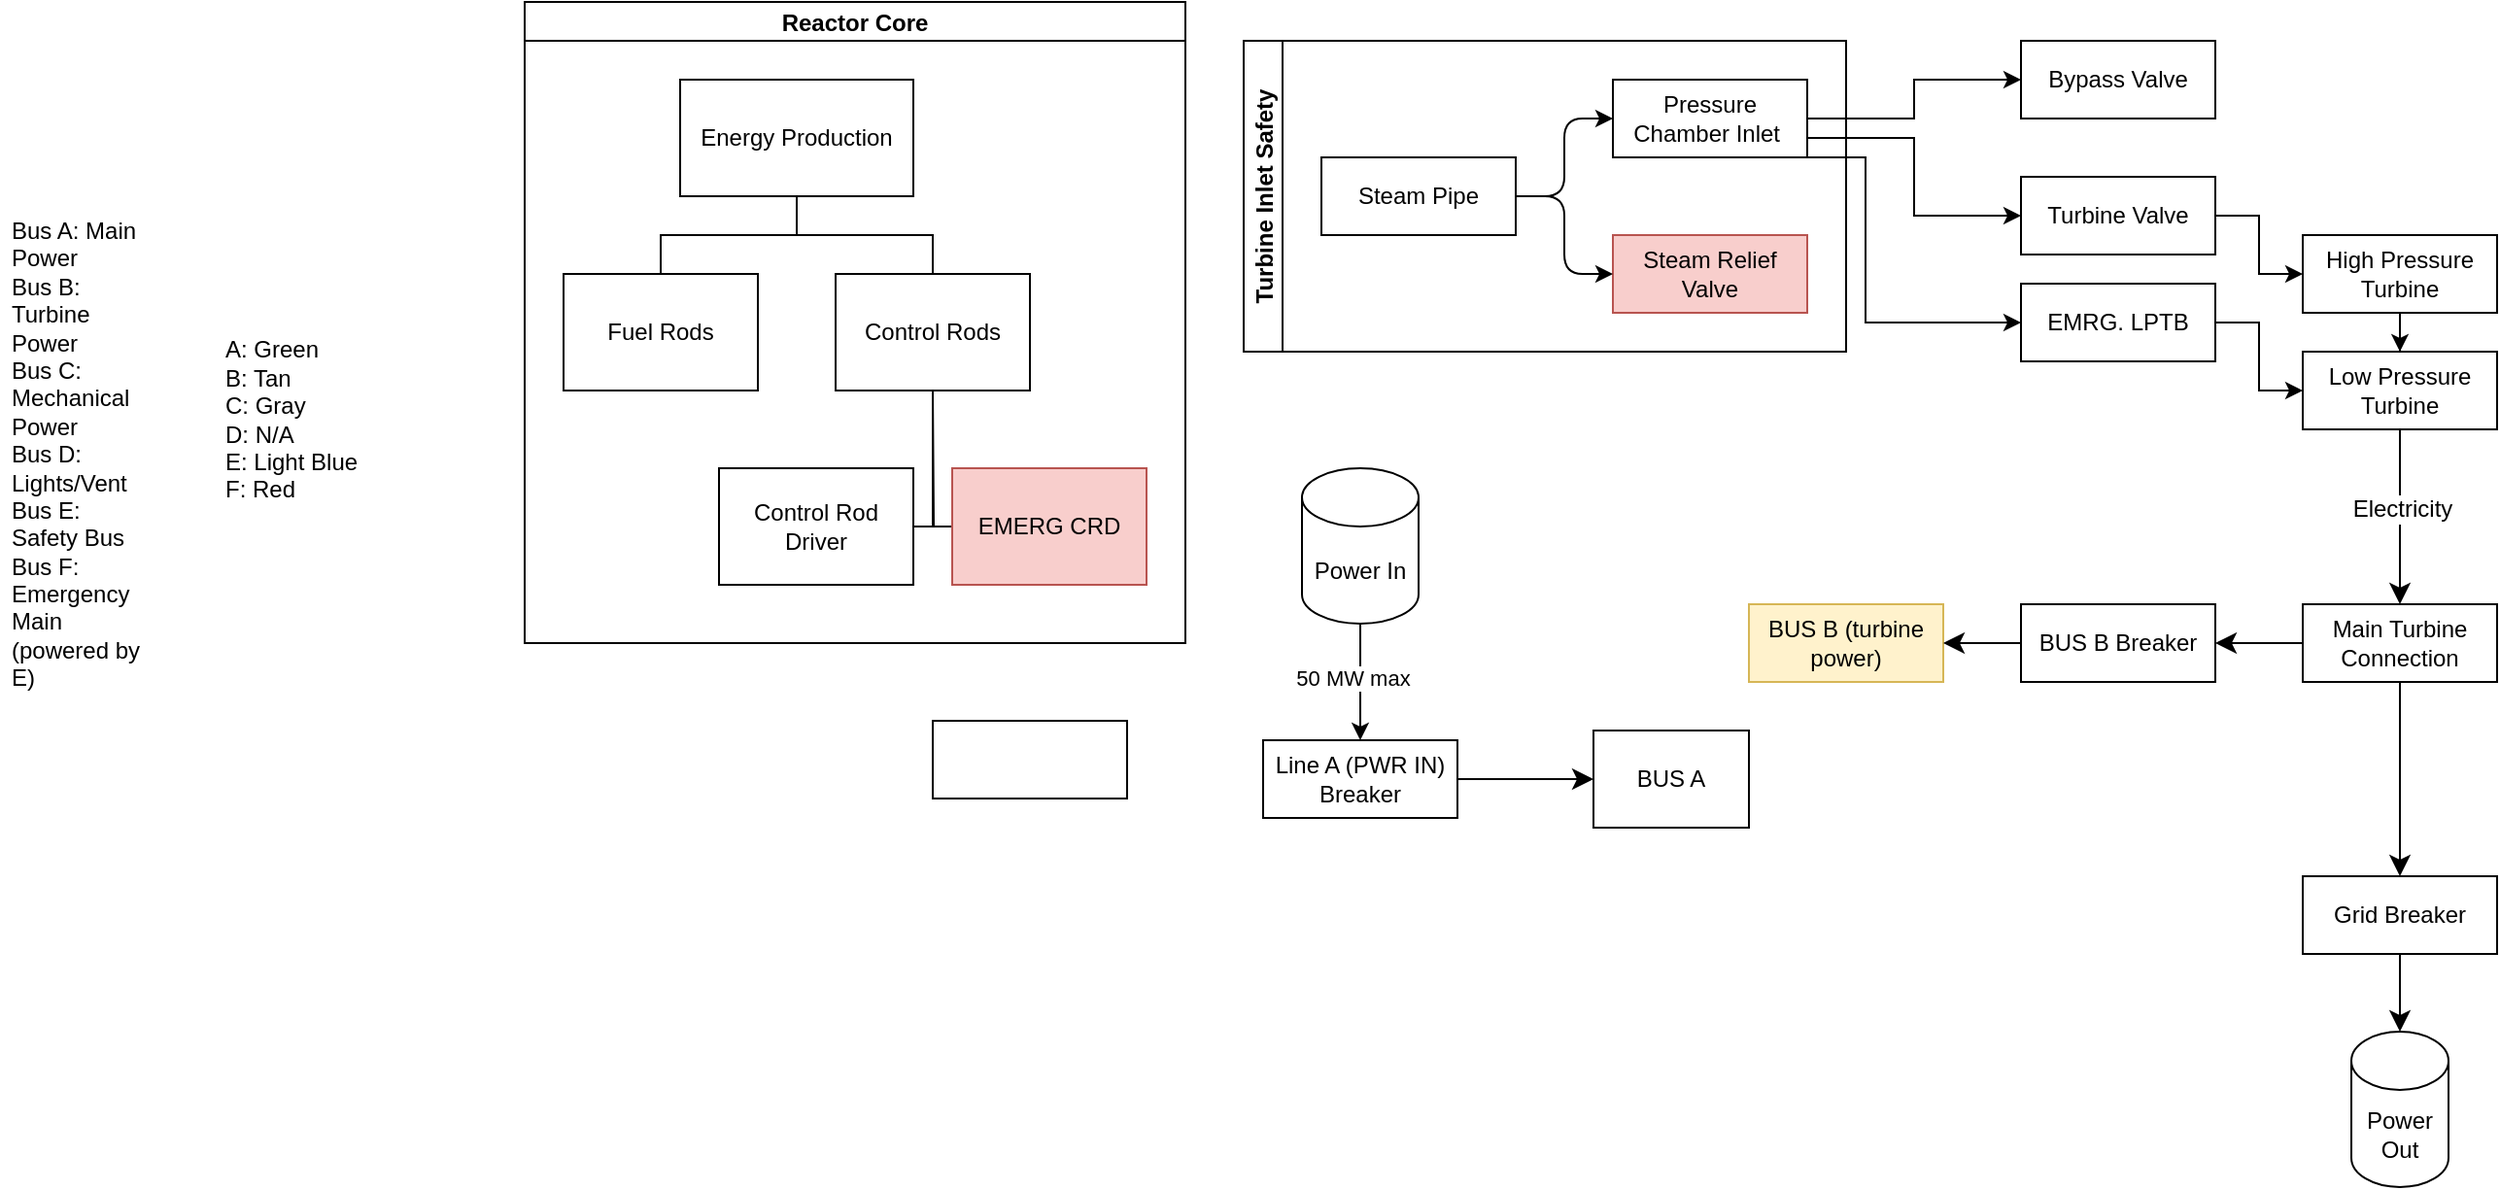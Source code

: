 <mxfile version="24.8.6">
  <diagram name="Page-1" id="zCzkAe-QQenKXRkLdghB">
    <mxGraphModel dx="722" dy="396" grid="1" gridSize="10" guides="1" tooltips="1" connect="1" arrows="1" fold="1" page="1" pageScale="1" pageWidth="850" pageHeight="1100" math="0" shadow="0">
      <root>
        <mxCell id="0" />
        <mxCell id="1" parent="0" />
        <mxCell id="eMSMq50HMb5_UuFWrkmo-5" value="Reactor Core" style="swimlane;startSize=20;horizontal=1;containerType=tree;newEdgeStyle={&quot;edgeStyle&quot;:&quot;elbowEdgeStyle&quot;,&quot;startArrow&quot;:&quot;none&quot;,&quot;endArrow&quot;:&quot;none&quot;};snapToPoint=0;" parent="1" vertex="1">
          <mxGeometry x="360" y="190" width="340" height="330" as="geometry" />
        </mxCell>
        <mxCell id="eMSMq50HMb5_UuFWrkmo-6" value="" style="edgeStyle=elbowEdgeStyle;elbow=vertical;sourcePerimeterSpacing=0;targetPerimeterSpacing=0;startArrow=none;endArrow=none;rounded=0;curved=0;snapToPoint=0;" parent="eMSMq50HMb5_UuFWrkmo-5" source="eMSMq50HMb5_UuFWrkmo-8" target="eMSMq50HMb5_UuFWrkmo-9" edge="1">
          <mxGeometry relative="1" as="geometry" />
        </mxCell>
        <mxCell id="eMSMq50HMb5_UuFWrkmo-7" value="" style="edgeStyle=elbowEdgeStyle;elbow=vertical;sourcePerimeterSpacing=0;targetPerimeterSpacing=0;startArrow=none;endArrow=none;rounded=0;curved=0;snapToPoint=0;" parent="eMSMq50HMb5_UuFWrkmo-5" source="eMSMq50HMb5_UuFWrkmo-8" target="eMSMq50HMb5_UuFWrkmo-10" edge="1">
          <mxGeometry relative="1" as="geometry" />
        </mxCell>
        <UserObject label="Energy Production" treeRoot="1" id="eMSMq50HMb5_UuFWrkmo-8">
          <mxCell style="whiteSpace=wrap;html=1;align=center;treeFolding=1;treeMoving=1;newEdgeStyle={&quot;edgeStyle&quot;:&quot;elbowEdgeStyle&quot;,&quot;startArrow&quot;:&quot;none&quot;,&quot;endArrow&quot;:&quot;none&quot;};snapToPoint=0;" parent="eMSMq50HMb5_UuFWrkmo-5" vertex="1">
            <mxGeometry x="80" y="40" width="120" height="60" as="geometry" />
          </mxCell>
        </UserObject>
        <mxCell id="eMSMq50HMb5_UuFWrkmo-9" value="Fuel Rods" style="whiteSpace=wrap;html=1;align=center;verticalAlign=middle;treeFolding=1;treeMoving=1;newEdgeStyle={&quot;edgeStyle&quot;:&quot;elbowEdgeStyle&quot;,&quot;startArrow&quot;:&quot;none&quot;,&quot;endArrow&quot;:&quot;none&quot;};snapToPoint=0;" parent="eMSMq50HMb5_UuFWrkmo-5" vertex="1">
          <mxGeometry x="20" y="140" width="100" height="60" as="geometry" />
        </mxCell>
        <mxCell id="eMSMq50HMb5_UuFWrkmo-10" value="Control Rods" style="whiteSpace=wrap;html=1;align=center;verticalAlign=middle;treeFolding=1;treeMoving=1;newEdgeStyle={&quot;edgeStyle&quot;:&quot;elbowEdgeStyle&quot;,&quot;startArrow&quot;:&quot;none&quot;,&quot;endArrow&quot;:&quot;none&quot;};snapToPoint=0;" parent="eMSMq50HMb5_UuFWrkmo-5" vertex="1">
          <mxGeometry x="160" y="140" width="100" height="60" as="geometry" />
        </mxCell>
        <mxCell id="eMSMq50HMb5_UuFWrkmo-11" value="" style="edgeStyle=orthogonalEdgeStyle;sourcePerimeterSpacing=0;targetPerimeterSpacing=0;startArrow=none;endArrow=none;rounded=0;targetPortConstraint=eastwest;sourcePortConstraint=northsouth;curved=0;rounded=0;snapToPoint=0;" parent="1" target="eMSMq50HMb5_UuFWrkmo-13" edge="1">
          <mxGeometry relative="1" as="geometry">
            <mxPoint x="570" y="390" as="sourcePoint" />
          </mxGeometry>
        </mxCell>
        <mxCell id="eMSMq50HMb5_UuFWrkmo-12" value="" style="edgeStyle=orthogonalEdgeStyle;sourcePerimeterSpacing=0;targetPerimeterSpacing=0;startArrow=none;endArrow=none;rounded=0;targetPortConstraint=eastwest;sourcePortConstraint=northsouth;curved=0;rounded=0;exitX=0.5;exitY=1;exitDx=0;exitDy=0;snapToPoint=0;" parent="1" source="eMSMq50HMb5_UuFWrkmo-10" target="eMSMq50HMb5_UuFWrkmo-14" edge="1">
          <mxGeometry relative="1" as="geometry">
            <mxPoint x="570" y="390" as="sourcePoint" />
          </mxGeometry>
        </mxCell>
        <mxCell id="eMSMq50HMb5_UuFWrkmo-13" value="Control Rod Driver" style="whiteSpace=wrap;html=1;align=center;verticalAlign=middle;treeFolding=1;treeMoving=1;snapToPoint=0;" parent="1" vertex="1">
          <mxGeometry x="460" y="430" width="100" height="60" as="geometry" />
        </mxCell>
        <mxCell id="eMSMq50HMb5_UuFWrkmo-14" value="EMERG CRD" style="whiteSpace=wrap;html=1;align=center;verticalAlign=middle;treeFolding=1;treeMoving=1;snapToPoint=0;fillColor=#f8cecc;strokeColor=#b85450;" parent="1" vertex="1">
          <mxGeometry x="580" y="430" width="100" height="60" as="geometry" />
        </mxCell>
        <mxCell id="eMSMq50HMb5_UuFWrkmo-40" value="Turbine Inlet Safety" style="swimlane;startSize=20;horizontal=0;childLayout=treeLayout;horizontalTree=1;sortEdges=1;resizable=0;containerType=tree;fontSize=12;" parent="1" vertex="1">
          <mxGeometry x="730" y="210" width="310" height="160" as="geometry" />
        </mxCell>
        <mxCell id="eMSMq50HMb5_UuFWrkmo-41" value="Steam Pipe" style="whiteSpace=wrap;html=1;" parent="eMSMq50HMb5_UuFWrkmo-40" vertex="1">
          <mxGeometry x="40" y="60" width="100" height="40" as="geometry" />
        </mxCell>
        <mxCell id="eMSMq50HMb5_UuFWrkmo-42" value="Pressure Chamber Inlet&amp;nbsp;" style="whiteSpace=wrap;html=1;" parent="eMSMq50HMb5_UuFWrkmo-40" vertex="1">
          <mxGeometry x="190" y="20" width="100" height="40" as="geometry" />
        </mxCell>
        <mxCell id="eMSMq50HMb5_UuFWrkmo-43" value="" style="edgeStyle=elbowEdgeStyle;elbow=horizontal;html=1;rounded=1;curved=0;sourcePerimeterSpacing=0;targetPerimeterSpacing=0;startSize=6;endSize=6;" parent="eMSMq50HMb5_UuFWrkmo-40" source="eMSMq50HMb5_UuFWrkmo-41" target="eMSMq50HMb5_UuFWrkmo-42" edge="1">
          <mxGeometry relative="1" as="geometry" />
        </mxCell>
        <mxCell id="eMSMq50HMb5_UuFWrkmo-44" value="Steam Relief Valve" style="whiteSpace=wrap;html=1;direction=west;fillColor=#f8cecc;strokeColor=#b85450;" parent="eMSMq50HMb5_UuFWrkmo-40" vertex="1">
          <mxGeometry x="190" y="100" width="100" height="40" as="geometry" />
        </mxCell>
        <mxCell id="eMSMq50HMb5_UuFWrkmo-45" value="" style="edgeStyle=elbowEdgeStyle;elbow=horizontal;html=1;rounded=1;curved=0;sourcePerimeterSpacing=0;targetPerimeterSpacing=0;startSize=6;endSize=6;" parent="eMSMq50HMb5_UuFWrkmo-40" source="eMSMq50HMb5_UuFWrkmo-41" target="eMSMq50HMb5_UuFWrkmo-44" edge="1">
          <mxGeometry relative="1" as="geometry" />
        </mxCell>
        <mxCell id="eMSMq50HMb5_UuFWrkmo-86" value="Bypass Valve" style="rounded=0;whiteSpace=wrap;html=1;" parent="1" vertex="1">
          <mxGeometry x="1130" y="210" width="100" height="40" as="geometry" />
        </mxCell>
        <mxCell id="eMSMq50HMb5_UuFWrkmo-95" style="edgeStyle=orthogonalEdgeStyle;rounded=0;orthogonalLoop=1;jettySize=auto;html=1;entryX=0;entryY=0.5;entryDx=0;entryDy=0;" parent="1" source="eMSMq50HMb5_UuFWrkmo-87" target="eMSMq50HMb5_UuFWrkmo-88" edge="1">
          <mxGeometry relative="1" as="geometry" />
        </mxCell>
        <mxCell id="eMSMq50HMb5_UuFWrkmo-87" value="Turbine Valve" style="rounded=0;whiteSpace=wrap;html=1;" parent="1" vertex="1">
          <mxGeometry x="1130" y="280" width="100" height="40" as="geometry" />
        </mxCell>
        <mxCell id="eMSMq50HMb5_UuFWrkmo-96" style="edgeStyle=orthogonalEdgeStyle;rounded=0;orthogonalLoop=1;jettySize=auto;html=1;" parent="1" source="eMSMq50HMb5_UuFWrkmo-88" target="eMSMq50HMb5_UuFWrkmo-89" edge="1">
          <mxGeometry relative="1" as="geometry" />
        </mxCell>
        <mxCell id="eMSMq50HMb5_UuFWrkmo-88" value="High Pressure Turbine" style="rounded=0;whiteSpace=wrap;html=1;" parent="1" vertex="1">
          <mxGeometry x="1275" y="310" width="100" height="40" as="geometry" />
        </mxCell>
        <mxCell id="PO8NwpthnNpt99JutL5l-3" style="edgeStyle=none;curved=1;rounded=0;orthogonalLoop=1;jettySize=auto;html=1;fontSize=12;startSize=8;endSize=8;" parent="1" source="eMSMq50HMb5_UuFWrkmo-89" target="eMSMq50HMb5_UuFWrkmo-110" edge="1">
          <mxGeometry relative="1" as="geometry" />
        </mxCell>
        <mxCell id="PO8NwpthnNpt99JutL5l-4" value="Electricity" style="edgeLabel;html=1;align=center;verticalAlign=middle;resizable=0;points=[];fontSize=12;" parent="PO8NwpthnNpt99JutL5l-3" vertex="1" connectable="0">
          <mxGeometry x="-0.088" y="1" relative="1" as="geometry">
            <mxPoint as="offset" />
          </mxGeometry>
        </mxCell>
        <mxCell id="eMSMq50HMb5_UuFWrkmo-89" value="Low Pressure Turbine" style="rounded=0;whiteSpace=wrap;html=1;" parent="1" vertex="1">
          <mxGeometry x="1275" y="370" width="100" height="40" as="geometry" />
        </mxCell>
        <mxCell id="eMSMq50HMb5_UuFWrkmo-90" style="edgeStyle=orthogonalEdgeStyle;rounded=0;orthogonalLoop=1;jettySize=auto;html=1;entryX=0;entryY=0.5;entryDx=0;entryDy=0;" parent="1" source="eMSMq50HMb5_UuFWrkmo-42" target="eMSMq50HMb5_UuFWrkmo-86" edge="1">
          <mxGeometry relative="1" as="geometry" />
        </mxCell>
        <mxCell id="eMSMq50HMb5_UuFWrkmo-91" style="edgeStyle=orthogonalEdgeStyle;rounded=0;orthogonalLoop=1;jettySize=auto;html=1;exitX=1;exitY=0.75;exitDx=0;exitDy=0;entryX=0;entryY=0.5;entryDx=0;entryDy=0;" parent="1" source="eMSMq50HMb5_UuFWrkmo-42" target="eMSMq50HMb5_UuFWrkmo-87" edge="1">
          <mxGeometry relative="1" as="geometry" />
        </mxCell>
        <mxCell id="eMSMq50HMb5_UuFWrkmo-99" style="edgeStyle=orthogonalEdgeStyle;rounded=0;orthogonalLoop=1;jettySize=auto;html=1;entryX=0;entryY=0.5;entryDx=0;entryDy=0;" parent="1" source="eMSMq50HMb5_UuFWrkmo-97" target="eMSMq50HMb5_UuFWrkmo-89" edge="1">
          <mxGeometry relative="1" as="geometry" />
        </mxCell>
        <mxCell id="eMSMq50HMb5_UuFWrkmo-97" value="EMRG. LPTB" style="rounded=0;whiteSpace=wrap;html=1;" parent="1" vertex="1">
          <mxGeometry x="1130" y="335" width="100" height="40" as="geometry" />
        </mxCell>
        <mxCell id="eMSMq50HMb5_UuFWrkmo-98" style="edgeStyle=orthogonalEdgeStyle;rounded=0;orthogonalLoop=1;jettySize=auto;html=1;exitX=1;exitY=1;exitDx=0;exitDy=0;entryX=0;entryY=0.5;entryDx=0;entryDy=0;" parent="1" source="eMSMq50HMb5_UuFWrkmo-42" target="eMSMq50HMb5_UuFWrkmo-97" edge="1">
          <mxGeometry relative="1" as="geometry">
            <Array as="points">
              <mxPoint x="1050" y="270" />
              <mxPoint x="1050" y="355" />
            </Array>
          </mxGeometry>
        </mxCell>
        <mxCell id="5qiNaghYbpfas7nE0gJH-19" style="edgeStyle=none;curved=1;rounded=0;orthogonalLoop=1;jettySize=auto;html=1;fontSize=12;startSize=8;endSize=8;" parent="1" source="eMSMq50HMb5_UuFWrkmo-110" target="5qiNaghYbpfas7nE0gJH-18" edge="1">
          <mxGeometry relative="1" as="geometry" />
        </mxCell>
        <mxCell id="tpgMOG0Kztky4rd-EwOk-17" style="edgeStyle=none;curved=1;rounded=0;orthogonalLoop=1;jettySize=auto;html=1;fontSize=12;startSize=8;endSize=8;" edge="1" parent="1" source="eMSMq50HMb5_UuFWrkmo-110" target="tpgMOG0Kztky4rd-EwOk-16">
          <mxGeometry relative="1" as="geometry" />
        </mxCell>
        <mxCell id="eMSMq50HMb5_UuFWrkmo-110" value="Main Turbine Connection" style="rounded=0;whiteSpace=wrap;html=1;" parent="1" vertex="1">
          <mxGeometry x="1275" y="500" width="100" height="40" as="geometry" />
        </mxCell>
        <mxCell id="PO8NwpthnNpt99JutL5l-5" value="" style="rounded=0;whiteSpace=wrap;html=1;" parent="1" vertex="1">
          <mxGeometry x="570" y="560" width="100" height="40" as="geometry" />
        </mxCell>
        <mxCell id="5qiNaghYbpfas7nE0gJH-16" value="Power Out" style="shape=cylinder3;whiteSpace=wrap;html=1;boundedLbl=1;backgroundOutline=1;size=15;" parent="1" vertex="1">
          <mxGeometry x="1300" y="720" width="50" height="80" as="geometry" />
        </mxCell>
        <mxCell id="tpgMOG0Kztky4rd-EwOk-4" style="edgeStyle=orthogonalEdgeStyle;rounded=0;orthogonalLoop=1;jettySize=auto;html=1;" edge="1" parent="1" source="5qiNaghYbpfas7nE0gJH-17" target="tpgMOG0Kztky4rd-EwOk-3">
          <mxGeometry relative="1" as="geometry" />
        </mxCell>
        <mxCell id="tpgMOG0Kztky4rd-EwOk-5" value="50 MW max" style="edgeLabel;html=1;align=center;verticalAlign=middle;resizable=0;points=[];" vertex="1" connectable="0" parent="tpgMOG0Kztky4rd-EwOk-4">
          <mxGeometry x="-0.067" y="-4" relative="1" as="geometry">
            <mxPoint as="offset" />
          </mxGeometry>
        </mxCell>
        <mxCell id="5qiNaghYbpfas7nE0gJH-17" value="Power In" style="shape=cylinder3;whiteSpace=wrap;html=1;boundedLbl=1;backgroundOutline=1;size=15;" parent="1" vertex="1">
          <mxGeometry x="760" y="430" width="60" height="80" as="geometry" />
        </mxCell>
        <mxCell id="5qiNaghYbpfas7nE0gJH-20" style="edgeStyle=none;curved=1;rounded=0;orthogonalLoop=1;jettySize=auto;html=1;fontSize=12;startSize=8;endSize=8;" parent="1" source="5qiNaghYbpfas7nE0gJH-18" target="5qiNaghYbpfas7nE0gJH-16" edge="1">
          <mxGeometry relative="1" as="geometry" />
        </mxCell>
        <mxCell id="5qiNaghYbpfas7nE0gJH-18" value="Grid Breaker" style="rounded=0;whiteSpace=wrap;html=1;" parent="1" vertex="1">
          <mxGeometry x="1275" y="640" width="100" height="40" as="geometry" />
        </mxCell>
        <mxCell id="5qiNaghYbpfas7nE0gJH-22" value="Bus A: Main Power&lt;div&gt;Bus B: Turbine Power&lt;/div&gt;&lt;div&gt;Bus C:&lt;/div&gt;&lt;div&gt;Mechanical Power&lt;/div&gt;&lt;div&gt;Bus D: Lights/Vent&lt;/div&gt;&lt;div&gt;Bus E: Safety Bus&lt;/div&gt;&lt;div&gt;Bus F: Emergency Main (powered by E)&lt;/div&gt;&lt;div&gt;&lt;br&gt;&lt;/div&gt;" style="text;strokeColor=none;fillColor=none;align=left;verticalAlign=middle;spacingLeft=4;spacingRight=4;overflow=hidden;points=[[0,0.5],[1,0.5]];portConstraint=eastwest;rotatable=0;whiteSpace=wrap;html=1;" parent="1" vertex="1">
          <mxGeometry x="90" y="290" width="80" height="280" as="geometry" />
        </mxCell>
        <mxCell id="5qiNaghYbpfas7nE0gJH-23" value="A: Green&lt;div&gt;B: Tan&lt;/div&gt;&lt;div&gt;C: Gray&lt;/div&gt;&lt;div&gt;D: N/A&lt;/div&gt;&lt;div&gt;E: Light Blue&lt;/div&gt;&lt;div&gt;F: Red&lt;/div&gt;" style="text;strokeColor=none;fillColor=none;align=left;verticalAlign=middle;spacingLeft=4;spacingRight=4;overflow=hidden;points=[[0,0.5],[1,0.5]];portConstraint=eastwest;rotatable=0;whiteSpace=wrap;html=1;" parent="1" vertex="1">
          <mxGeometry x="200" y="270" width="80" height="270" as="geometry" />
        </mxCell>
        <mxCell id="tpgMOG0Kztky4rd-EwOk-13" value="" style="edgeStyle=none;curved=1;rounded=0;orthogonalLoop=1;jettySize=auto;html=1;fontSize=12;startSize=8;endSize=8;" edge="1" parent="1" source="tpgMOG0Kztky4rd-EwOk-3" target="tpgMOG0Kztky4rd-EwOk-12">
          <mxGeometry relative="1" as="geometry" />
        </mxCell>
        <mxCell id="tpgMOG0Kztky4rd-EwOk-3" value="Line A (PWR IN) Breaker" style="rounded=0;whiteSpace=wrap;html=1;" vertex="1" parent="1">
          <mxGeometry x="740" y="570" width="100" height="40" as="geometry" />
        </mxCell>
        <mxCell id="tpgMOG0Kztky4rd-EwOk-12" value="BUS A" style="whiteSpace=wrap;html=1;rounded=0;" vertex="1" parent="1">
          <mxGeometry x="910" y="565" width="80" height="50" as="geometry" />
        </mxCell>
        <mxCell id="tpgMOG0Kztky4rd-EwOk-14" value="BUS B (turbine power)" style="rounded=0;whiteSpace=wrap;html=1;fillColor=#fff2cc;strokeColor=#d6b656;" vertex="1" parent="1">
          <mxGeometry x="990" y="500" width="100" height="40" as="geometry" />
        </mxCell>
        <mxCell id="tpgMOG0Kztky4rd-EwOk-18" style="edgeStyle=none;curved=1;rounded=0;orthogonalLoop=1;jettySize=auto;html=1;fontSize=12;startSize=8;endSize=8;" edge="1" parent="1" source="tpgMOG0Kztky4rd-EwOk-16" target="tpgMOG0Kztky4rd-EwOk-14">
          <mxGeometry relative="1" as="geometry" />
        </mxCell>
        <mxCell id="tpgMOG0Kztky4rd-EwOk-16" value="BUS B Breaker" style="rounded=0;whiteSpace=wrap;html=1;" vertex="1" parent="1">
          <mxGeometry x="1130" y="500" width="100" height="40" as="geometry" />
        </mxCell>
      </root>
    </mxGraphModel>
  </diagram>
</mxfile>
